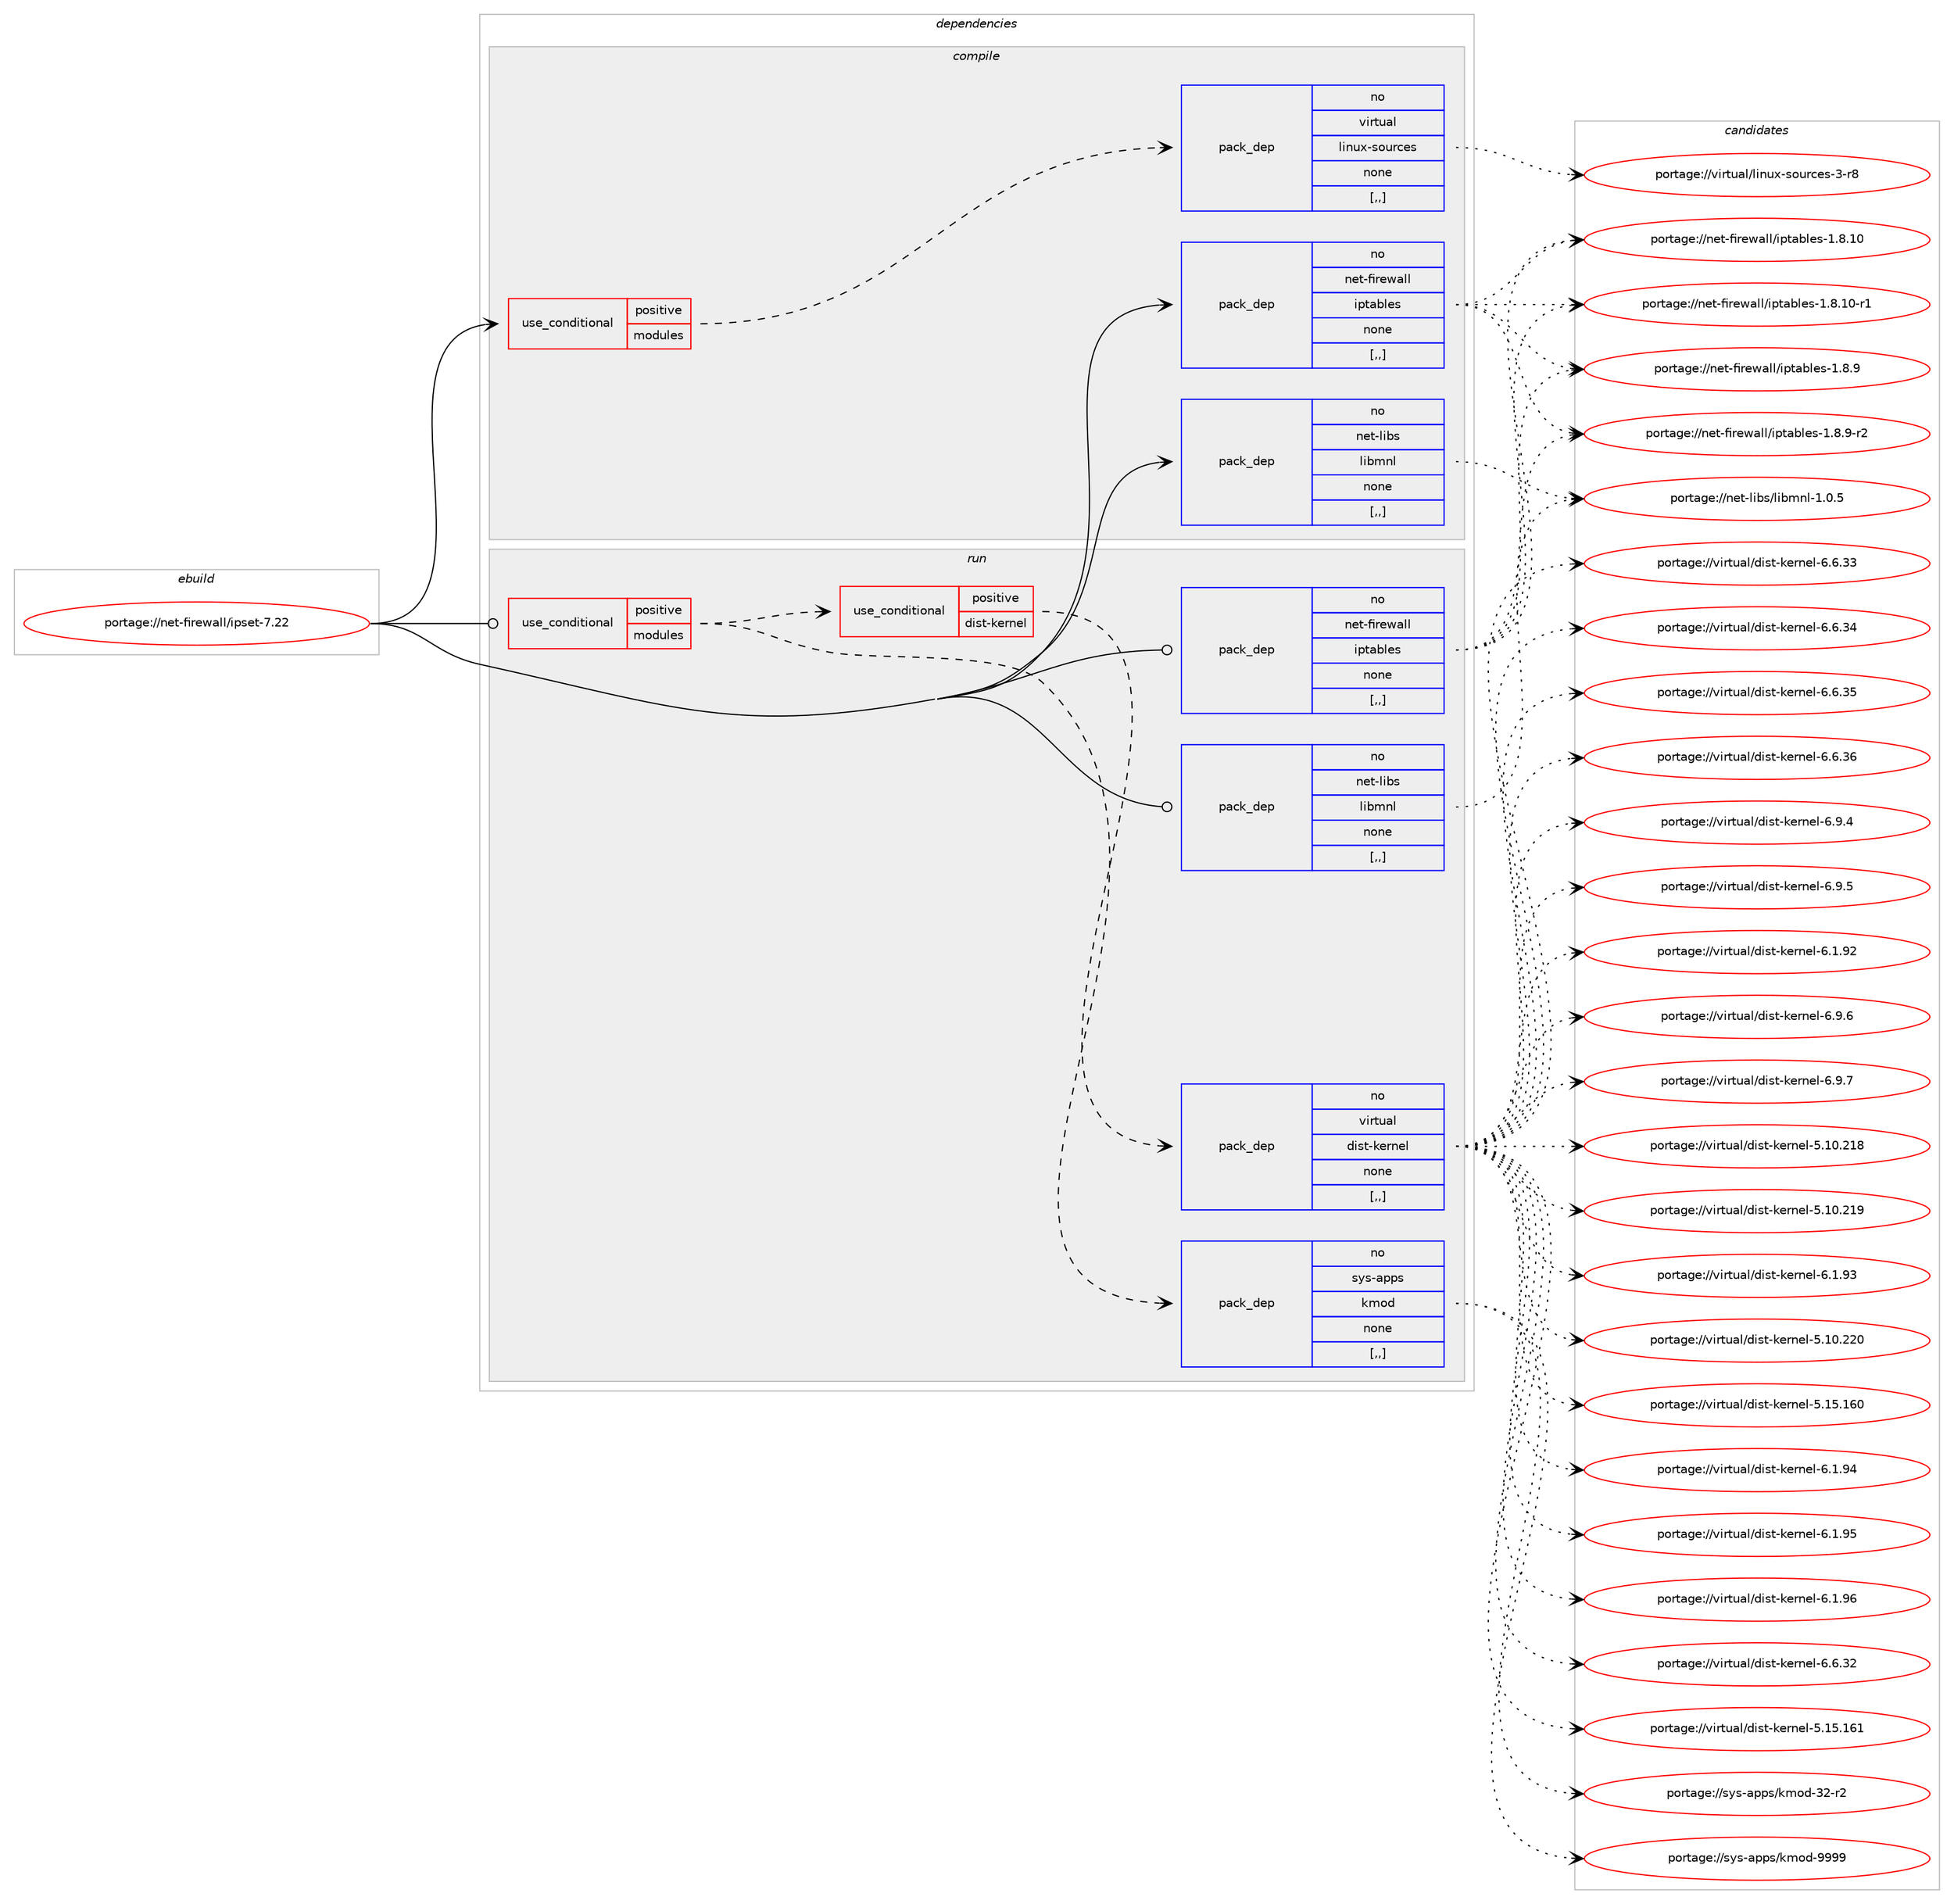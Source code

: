 digraph prolog {

# *************
# Graph options
# *************

newrank=true;
concentrate=true;
compound=true;
graph [rankdir=LR,fontname=Helvetica,fontsize=10,ranksep=1.5];#, ranksep=2.5, nodesep=0.2];
edge  [arrowhead=vee];
node  [fontname=Helvetica,fontsize=10];

# **********
# The ebuild
# **********

subgraph cluster_leftcol {
color=gray;
label=<<i>ebuild</i>>;
id [label="portage://net-firewall/ipset-7.22", color=red, width=4, href="../net-firewall/ipset-7.22.svg"];
}

# ****************
# The dependencies
# ****************

subgraph cluster_midcol {
color=gray;
label=<<i>dependencies</i>>;
subgraph cluster_compile {
fillcolor="#eeeeee";
style=filled;
label=<<i>compile</i>>;
subgraph cond87674 {
dependency338416 [label=<<TABLE BORDER="0" CELLBORDER="1" CELLSPACING="0" CELLPADDING="4"><TR><TD ROWSPAN="3" CELLPADDING="10">use_conditional</TD></TR><TR><TD>positive</TD></TR><TR><TD>modules</TD></TR></TABLE>>, shape=none, color=red];
subgraph pack248205 {
dependency338417 [label=<<TABLE BORDER="0" CELLBORDER="1" CELLSPACING="0" CELLPADDING="4" WIDTH="220"><TR><TD ROWSPAN="6" CELLPADDING="30">pack_dep</TD></TR><TR><TD WIDTH="110">no</TD></TR><TR><TD>virtual</TD></TR><TR><TD>linux-sources</TD></TR><TR><TD>none</TD></TR><TR><TD>[,,]</TD></TR></TABLE>>, shape=none, color=blue];
}
dependency338416:e -> dependency338417:w [weight=20,style="dashed",arrowhead="vee"];
}
id:e -> dependency338416:w [weight=20,style="solid",arrowhead="vee"];
subgraph pack248206 {
dependency338418 [label=<<TABLE BORDER="0" CELLBORDER="1" CELLSPACING="0" CELLPADDING="4" WIDTH="220"><TR><TD ROWSPAN="6" CELLPADDING="30">pack_dep</TD></TR><TR><TD WIDTH="110">no</TD></TR><TR><TD>net-firewall</TD></TR><TR><TD>iptables</TD></TR><TR><TD>none</TD></TR><TR><TD>[,,]</TD></TR></TABLE>>, shape=none, color=blue];
}
id:e -> dependency338418:w [weight=20,style="solid",arrowhead="vee"];
subgraph pack248207 {
dependency338419 [label=<<TABLE BORDER="0" CELLBORDER="1" CELLSPACING="0" CELLPADDING="4" WIDTH="220"><TR><TD ROWSPAN="6" CELLPADDING="30">pack_dep</TD></TR><TR><TD WIDTH="110">no</TD></TR><TR><TD>net-libs</TD></TR><TR><TD>libmnl</TD></TR><TR><TD>none</TD></TR><TR><TD>[,,]</TD></TR></TABLE>>, shape=none, color=blue];
}
id:e -> dependency338419:w [weight=20,style="solid",arrowhead="vee"];
}
subgraph cluster_compileandrun {
fillcolor="#eeeeee";
style=filled;
label=<<i>compile and run</i>>;
}
subgraph cluster_run {
fillcolor="#eeeeee";
style=filled;
label=<<i>run</i>>;
subgraph cond87675 {
dependency338420 [label=<<TABLE BORDER="0" CELLBORDER="1" CELLSPACING="0" CELLPADDING="4"><TR><TD ROWSPAN="3" CELLPADDING="10">use_conditional</TD></TR><TR><TD>positive</TD></TR><TR><TD>modules</TD></TR></TABLE>>, shape=none, color=red];
subgraph pack248208 {
dependency338421 [label=<<TABLE BORDER="0" CELLBORDER="1" CELLSPACING="0" CELLPADDING="4" WIDTH="220"><TR><TD ROWSPAN="6" CELLPADDING="30">pack_dep</TD></TR><TR><TD WIDTH="110">no</TD></TR><TR><TD>sys-apps</TD></TR><TR><TD>kmod</TD></TR><TR><TD>none</TD></TR><TR><TD>[,,]</TD></TR></TABLE>>, shape=none, color=blue];
}
dependency338420:e -> dependency338421:w [weight=20,style="dashed",arrowhead="vee"];
subgraph cond87676 {
dependency338422 [label=<<TABLE BORDER="0" CELLBORDER="1" CELLSPACING="0" CELLPADDING="4"><TR><TD ROWSPAN="3" CELLPADDING="10">use_conditional</TD></TR><TR><TD>positive</TD></TR><TR><TD>dist-kernel</TD></TR></TABLE>>, shape=none, color=red];
subgraph pack248209 {
dependency338423 [label=<<TABLE BORDER="0" CELLBORDER="1" CELLSPACING="0" CELLPADDING="4" WIDTH="220"><TR><TD ROWSPAN="6" CELLPADDING="30">pack_dep</TD></TR><TR><TD WIDTH="110">no</TD></TR><TR><TD>virtual</TD></TR><TR><TD>dist-kernel</TD></TR><TR><TD>none</TD></TR><TR><TD>[,,]</TD></TR></TABLE>>, shape=none, color=blue];
}
dependency338422:e -> dependency338423:w [weight=20,style="dashed",arrowhead="vee"];
}
dependency338420:e -> dependency338422:w [weight=20,style="dashed",arrowhead="vee"];
}
id:e -> dependency338420:w [weight=20,style="solid",arrowhead="odot"];
subgraph pack248210 {
dependency338424 [label=<<TABLE BORDER="0" CELLBORDER="1" CELLSPACING="0" CELLPADDING="4" WIDTH="220"><TR><TD ROWSPAN="6" CELLPADDING="30">pack_dep</TD></TR><TR><TD WIDTH="110">no</TD></TR><TR><TD>net-firewall</TD></TR><TR><TD>iptables</TD></TR><TR><TD>none</TD></TR><TR><TD>[,,]</TD></TR></TABLE>>, shape=none, color=blue];
}
id:e -> dependency338424:w [weight=20,style="solid",arrowhead="odot"];
subgraph pack248211 {
dependency338425 [label=<<TABLE BORDER="0" CELLBORDER="1" CELLSPACING="0" CELLPADDING="4" WIDTH="220"><TR><TD ROWSPAN="6" CELLPADDING="30">pack_dep</TD></TR><TR><TD WIDTH="110">no</TD></TR><TR><TD>net-libs</TD></TR><TR><TD>libmnl</TD></TR><TR><TD>none</TD></TR><TR><TD>[,,]</TD></TR></TABLE>>, shape=none, color=blue];
}
id:e -> dependency338425:w [weight=20,style="solid",arrowhead="odot"];
}
}

# **************
# The candidates
# **************

subgraph cluster_choices {
rank=same;
color=gray;
label=<<i>candidates</i>>;

subgraph choice248205 {
color=black;
nodesep=1;
choice1181051141161179710847108105110117120451151111171149910111545514511456 [label="portage://virtual/linux-sources-3-r8", color=red, width=4,href="../virtual/linux-sources-3-r8.svg"];
dependency338417:e -> choice1181051141161179710847108105110117120451151111171149910111545514511456:w [style=dotted,weight="100"];
}
subgraph choice248206 {
color=black;
nodesep=1;
choice110101116451021051141011199710810847105112116979810810111545494656464948 [label="portage://net-firewall/iptables-1.8.10", color=red, width=4,href="../net-firewall/iptables-1.8.10.svg"];
choice1101011164510210511410111997108108471051121169798108101115454946564649484511449 [label="portage://net-firewall/iptables-1.8.10-r1", color=red, width=4,href="../net-firewall/iptables-1.8.10-r1.svg"];
choice1101011164510210511410111997108108471051121169798108101115454946564657 [label="portage://net-firewall/iptables-1.8.9", color=red, width=4,href="../net-firewall/iptables-1.8.9.svg"];
choice11010111645102105114101119971081084710511211697981081011154549465646574511450 [label="portage://net-firewall/iptables-1.8.9-r2", color=red, width=4,href="../net-firewall/iptables-1.8.9-r2.svg"];
dependency338418:e -> choice110101116451021051141011199710810847105112116979810810111545494656464948:w [style=dotted,weight="100"];
dependency338418:e -> choice1101011164510210511410111997108108471051121169798108101115454946564649484511449:w [style=dotted,weight="100"];
dependency338418:e -> choice1101011164510210511410111997108108471051121169798108101115454946564657:w [style=dotted,weight="100"];
dependency338418:e -> choice11010111645102105114101119971081084710511211697981081011154549465646574511450:w [style=dotted,weight="100"];
}
subgraph choice248207 {
color=black;
nodesep=1;
choice11010111645108105981154710810598109110108454946484653 [label="portage://net-libs/libmnl-1.0.5", color=red, width=4,href="../net-libs/libmnl-1.0.5.svg"];
dependency338419:e -> choice11010111645108105981154710810598109110108454946484653:w [style=dotted,weight="100"];
}
subgraph choice248208 {
color=black;
nodesep=1;
choice1151211154597112112115471071091111004551504511450 [label="portage://sys-apps/kmod-32-r2", color=red, width=4,href="../sys-apps/kmod-32-r2.svg"];
choice1151211154597112112115471071091111004557575757 [label="portage://sys-apps/kmod-9999", color=red, width=4,href="../sys-apps/kmod-9999.svg"];
dependency338421:e -> choice1151211154597112112115471071091111004551504511450:w [style=dotted,weight="100"];
dependency338421:e -> choice1151211154597112112115471071091111004557575757:w [style=dotted,weight="100"];
}
subgraph choice248209 {
color=black;
nodesep=1;
choice118105114116117971084710010511511645107101114110101108455346494846504956 [label="portage://virtual/dist-kernel-5.10.218", color=red, width=4,href="../virtual/dist-kernel-5.10.218.svg"];
choice118105114116117971084710010511511645107101114110101108455346494846504957 [label="portage://virtual/dist-kernel-5.10.219", color=red, width=4,href="../virtual/dist-kernel-5.10.219.svg"];
choice118105114116117971084710010511511645107101114110101108455346494846505048 [label="portage://virtual/dist-kernel-5.10.220", color=red, width=4,href="../virtual/dist-kernel-5.10.220.svg"];
choice118105114116117971084710010511511645107101114110101108455346495346495448 [label="portage://virtual/dist-kernel-5.15.160", color=red, width=4,href="../virtual/dist-kernel-5.15.160.svg"];
choice118105114116117971084710010511511645107101114110101108455346495346495449 [label="portage://virtual/dist-kernel-5.15.161", color=red, width=4,href="../virtual/dist-kernel-5.15.161.svg"];
choice11810511411611797108471001051151164510710111411010110845544649465750 [label="portage://virtual/dist-kernel-6.1.92", color=red, width=4,href="../virtual/dist-kernel-6.1.92.svg"];
choice11810511411611797108471001051151164510710111411010110845544649465751 [label="portage://virtual/dist-kernel-6.1.93", color=red, width=4,href="../virtual/dist-kernel-6.1.93.svg"];
choice11810511411611797108471001051151164510710111411010110845544649465752 [label="portage://virtual/dist-kernel-6.1.94", color=red, width=4,href="../virtual/dist-kernel-6.1.94.svg"];
choice11810511411611797108471001051151164510710111411010110845544649465753 [label="portage://virtual/dist-kernel-6.1.95", color=red, width=4,href="../virtual/dist-kernel-6.1.95.svg"];
choice11810511411611797108471001051151164510710111411010110845544649465754 [label="portage://virtual/dist-kernel-6.1.96", color=red, width=4,href="../virtual/dist-kernel-6.1.96.svg"];
choice11810511411611797108471001051151164510710111411010110845544654465150 [label="portage://virtual/dist-kernel-6.6.32", color=red, width=4,href="../virtual/dist-kernel-6.6.32.svg"];
choice11810511411611797108471001051151164510710111411010110845544654465151 [label="portage://virtual/dist-kernel-6.6.33", color=red, width=4,href="../virtual/dist-kernel-6.6.33.svg"];
choice11810511411611797108471001051151164510710111411010110845544654465152 [label="portage://virtual/dist-kernel-6.6.34", color=red, width=4,href="../virtual/dist-kernel-6.6.34.svg"];
choice11810511411611797108471001051151164510710111411010110845544654465153 [label="portage://virtual/dist-kernel-6.6.35", color=red, width=4,href="../virtual/dist-kernel-6.6.35.svg"];
choice11810511411611797108471001051151164510710111411010110845544654465154 [label="portage://virtual/dist-kernel-6.6.36", color=red, width=4,href="../virtual/dist-kernel-6.6.36.svg"];
choice118105114116117971084710010511511645107101114110101108455446574652 [label="portage://virtual/dist-kernel-6.9.4", color=red, width=4,href="../virtual/dist-kernel-6.9.4.svg"];
choice118105114116117971084710010511511645107101114110101108455446574653 [label="portage://virtual/dist-kernel-6.9.5", color=red, width=4,href="../virtual/dist-kernel-6.9.5.svg"];
choice118105114116117971084710010511511645107101114110101108455446574654 [label="portage://virtual/dist-kernel-6.9.6", color=red, width=4,href="../virtual/dist-kernel-6.9.6.svg"];
choice118105114116117971084710010511511645107101114110101108455446574655 [label="portage://virtual/dist-kernel-6.9.7", color=red, width=4,href="../virtual/dist-kernel-6.9.7.svg"];
dependency338423:e -> choice118105114116117971084710010511511645107101114110101108455346494846504956:w [style=dotted,weight="100"];
dependency338423:e -> choice118105114116117971084710010511511645107101114110101108455346494846504957:w [style=dotted,weight="100"];
dependency338423:e -> choice118105114116117971084710010511511645107101114110101108455346494846505048:w [style=dotted,weight="100"];
dependency338423:e -> choice118105114116117971084710010511511645107101114110101108455346495346495448:w [style=dotted,weight="100"];
dependency338423:e -> choice118105114116117971084710010511511645107101114110101108455346495346495449:w [style=dotted,weight="100"];
dependency338423:e -> choice11810511411611797108471001051151164510710111411010110845544649465750:w [style=dotted,weight="100"];
dependency338423:e -> choice11810511411611797108471001051151164510710111411010110845544649465751:w [style=dotted,weight="100"];
dependency338423:e -> choice11810511411611797108471001051151164510710111411010110845544649465752:w [style=dotted,weight="100"];
dependency338423:e -> choice11810511411611797108471001051151164510710111411010110845544649465753:w [style=dotted,weight="100"];
dependency338423:e -> choice11810511411611797108471001051151164510710111411010110845544649465754:w [style=dotted,weight="100"];
dependency338423:e -> choice11810511411611797108471001051151164510710111411010110845544654465150:w [style=dotted,weight="100"];
dependency338423:e -> choice11810511411611797108471001051151164510710111411010110845544654465151:w [style=dotted,weight="100"];
dependency338423:e -> choice11810511411611797108471001051151164510710111411010110845544654465152:w [style=dotted,weight="100"];
dependency338423:e -> choice11810511411611797108471001051151164510710111411010110845544654465153:w [style=dotted,weight="100"];
dependency338423:e -> choice11810511411611797108471001051151164510710111411010110845544654465154:w [style=dotted,weight="100"];
dependency338423:e -> choice118105114116117971084710010511511645107101114110101108455446574652:w [style=dotted,weight="100"];
dependency338423:e -> choice118105114116117971084710010511511645107101114110101108455446574653:w [style=dotted,weight="100"];
dependency338423:e -> choice118105114116117971084710010511511645107101114110101108455446574654:w [style=dotted,weight="100"];
dependency338423:e -> choice118105114116117971084710010511511645107101114110101108455446574655:w [style=dotted,weight="100"];
}
subgraph choice248210 {
color=black;
nodesep=1;
choice110101116451021051141011199710810847105112116979810810111545494656464948 [label="portage://net-firewall/iptables-1.8.10", color=red, width=4,href="../net-firewall/iptables-1.8.10.svg"];
choice1101011164510210511410111997108108471051121169798108101115454946564649484511449 [label="portage://net-firewall/iptables-1.8.10-r1", color=red, width=4,href="../net-firewall/iptables-1.8.10-r1.svg"];
choice1101011164510210511410111997108108471051121169798108101115454946564657 [label="portage://net-firewall/iptables-1.8.9", color=red, width=4,href="../net-firewall/iptables-1.8.9.svg"];
choice11010111645102105114101119971081084710511211697981081011154549465646574511450 [label="portage://net-firewall/iptables-1.8.9-r2", color=red, width=4,href="../net-firewall/iptables-1.8.9-r2.svg"];
dependency338424:e -> choice110101116451021051141011199710810847105112116979810810111545494656464948:w [style=dotted,weight="100"];
dependency338424:e -> choice1101011164510210511410111997108108471051121169798108101115454946564649484511449:w [style=dotted,weight="100"];
dependency338424:e -> choice1101011164510210511410111997108108471051121169798108101115454946564657:w [style=dotted,weight="100"];
dependency338424:e -> choice11010111645102105114101119971081084710511211697981081011154549465646574511450:w [style=dotted,weight="100"];
}
subgraph choice248211 {
color=black;
nodesep=1;
choice11010111645108105981154710810598109110108454946484653 [label="portage://net-libs/libmnl-1.0.5", color=red, width=4,href="../net-libs/libmnl-1.0.5.svg"];
dependency338425:e -> choice11010111645108105981154710810598109110108454946484653:w [style=dotted,weight="100"];
}
}

}

